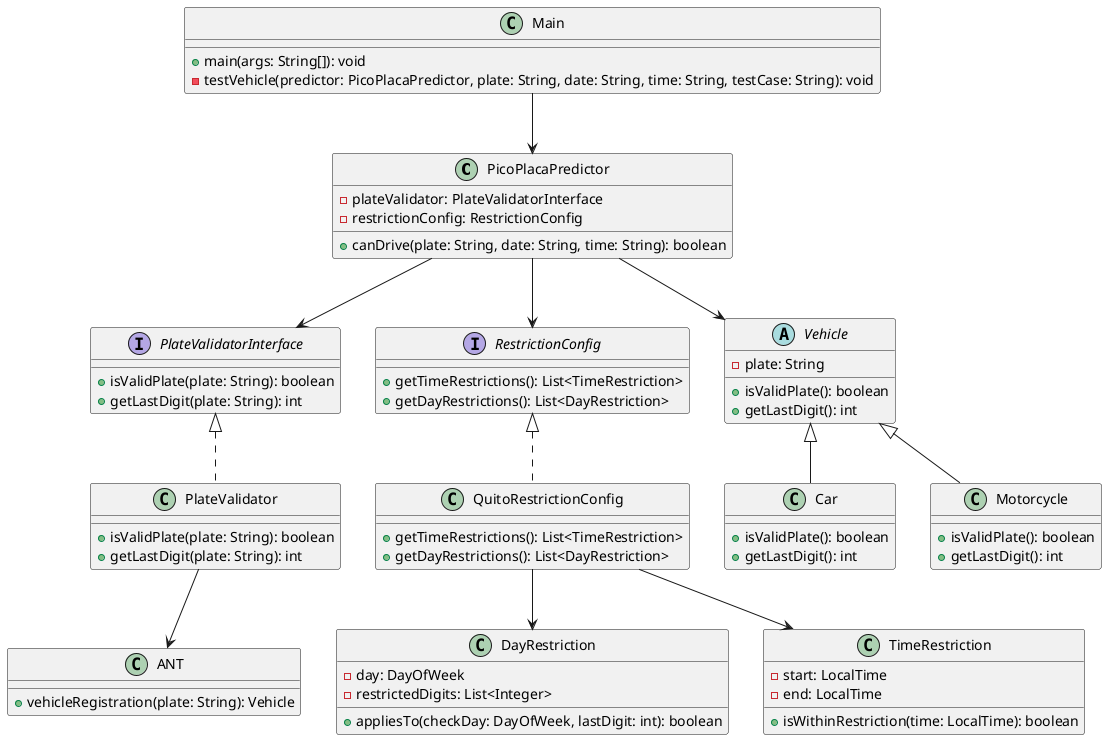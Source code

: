 @startuml

class PicoPlacaPredictor {
    - plateValidator: PlateValidatorInterface
    - restrictionConfig: RestrictionConfig
    + canDrive(plate: String, date: String, time: String): boolean
}

interface PlateValidatorInterface {
    + isValidPlate(plate: String): boolean
    + getLastDigit(plate: String): int
}

class PlateValidator {
    + isValidPlate(plate: String): boolean
    + getLastDigit(plate: String): int
}

interface RestrictionConfig {
    + getTimeRestrictions(): List<TimeRestriction>
    + getDayRestrictions(): List<DayRestriction>
}

class QuitoRestrictionConfig implements RestrictionConfig {
    + getTimeRestrictions(): List<TimeRestriction>
    + getDayRestrictions(): List<DayRestriction>
}

abstract class Vehicle {
    - plate: String
    + isValidPlate(): boolean
    + getLastDigit(): int
}

class Car {
    + isValidPlate(): boolean
    + getLastDigit(): int
}

class Motorcycle {
    + isValidPlate(): boolean
    + getLastDigit(): int
}

class ANT {
    + vehicleRegistration(plate: String): Vehicle
}

class DayRestriction {
    - day: DayOfWeek
    - restrictedDigits: List<Integer>
    + appliesTo(checkDay: DayOfWeek, lastDigit: int): boolean
}

class TimeRestriction {
    - start: LocalTime
    - end: LocalTime
    + isWithinRestriction(time: LocalTime): boolean
}

class Main {
    + main(args: String[]): void
    - testVehicle(predictor: PicoPlacaPredictor, plate: String, date: String, time: String, testCase: String): void
}

PicoPlacaPredictor --> PlateValidatorInterface
PicoPlacaPredictor --> RestrictionConfig
PlateValidatorInterface <|.. PlateValidator
PlateValidator --> ANT
PicoPlacaPredictor --> Vehicle
Vehicle <|-- Car
Vehicle <|-- Motorcycle
QuitoRestrictionConfig --> DayRestriction
QuitoRestrictionConfig --> TimeRestriction
Main --> PicoPlacaPredictor

@enduml
